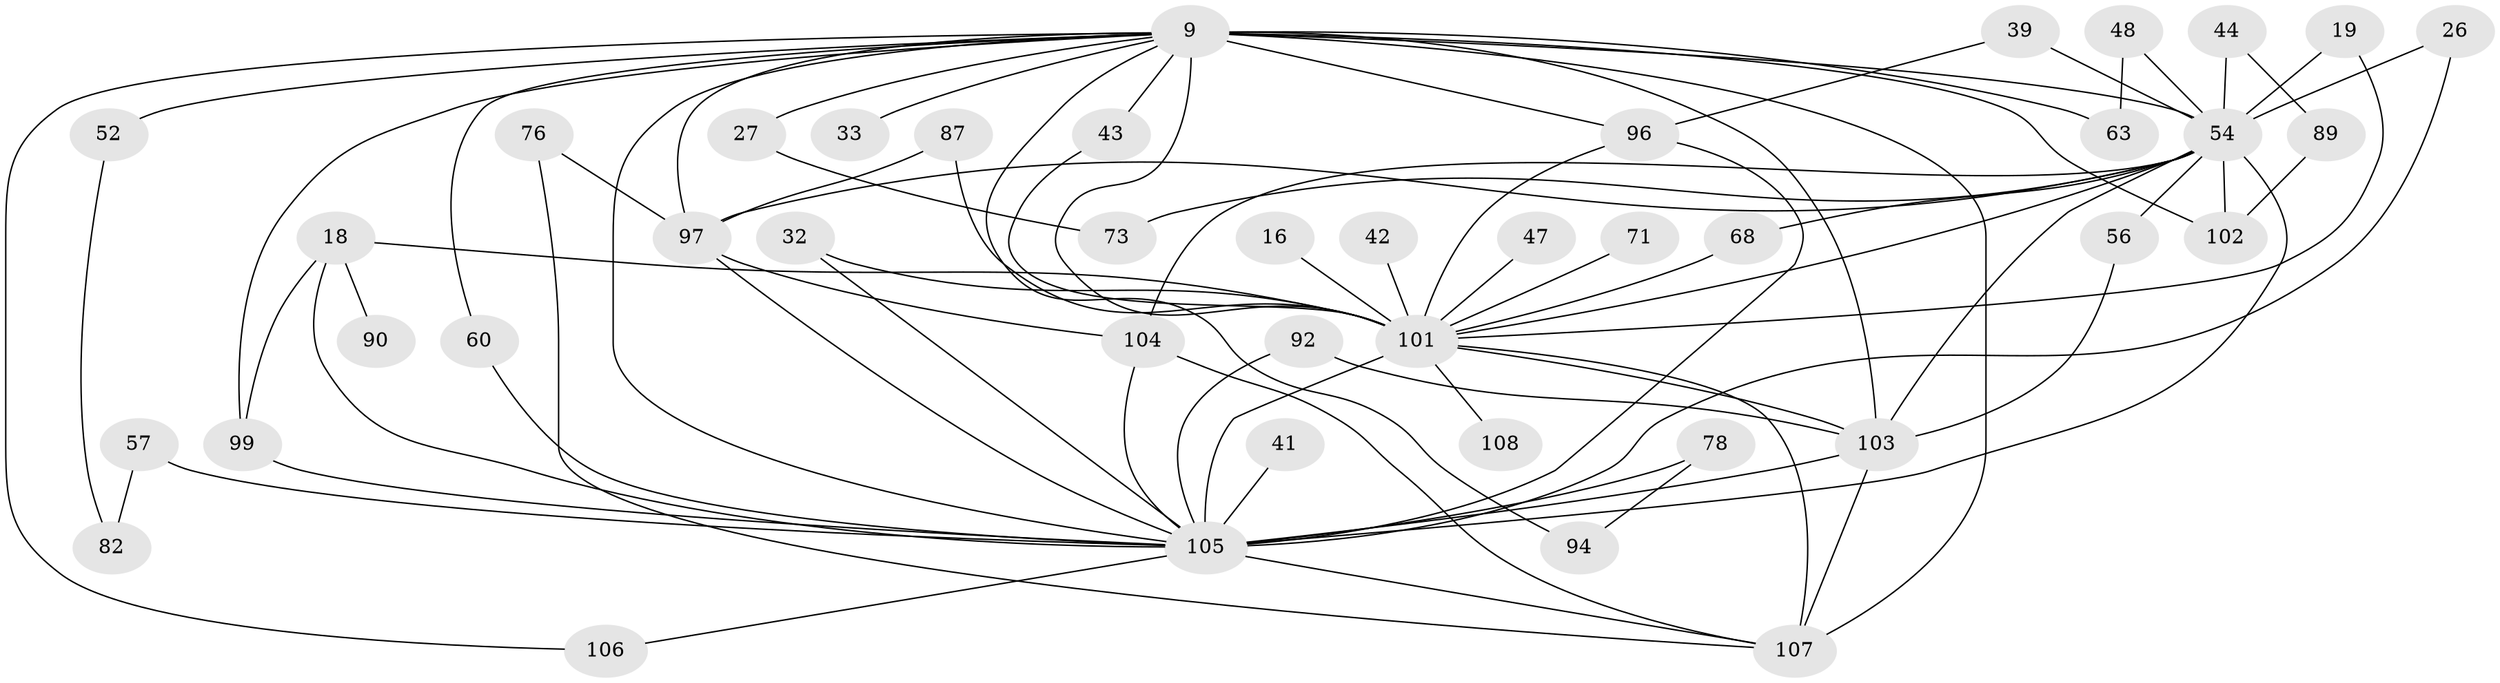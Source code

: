 // original degree distribution, {26: 0.009259259259259259, 20: 0.018518518518518517, 22: 0.018518518518518517, 19: 0.018518518518518517, 24: 0.009259259259259259, 23: 0.009259259259259259, 11: 0.009259259259259259, 5: 0.09259259259259259, 4: 0.10185185185185185, 6: 0.009259259259259259, 3: 0.2222222222222222, 2: 0.48148148148148145}
// Generated by graph-tools (version 1.1) at 2025/47/03/04/25 21:47:12]
// undirected, 43 vertices, 79 edges
graph export_dot {
graph [start="1"]
  node [color=gray90,style=filled];
  9 [super="+4+1"];
  16;
  18 [super="+15"];
  19;
  26;
  27;
  32;
  33;
  39;
  41;
  42;
  43;
  44;
  47;
  48;
  52;
  54 [super="+21+6"];
  56;
  57;
  60;
  63 [super="+37"];
  68;
  71;
  73;
  76;
  78 [super="+40"];
  82;
  87;
  89;
  90;
  92 [super="+85"];
  94;
  96 [super="+77+88"];
  97 [super="+14+55+91+67"];
  99 [super="+66"];
  101 [super="+30+93+36+95+8"];
  102 [super="+61+62+22"];
  103 [super="+100+10"];
  104 [super="+64"];
  105 [super="+80+5"];
  106;
  107 [super="+86+75"];
  108;
  9 -- 27 [weight=2];
  9 -- 43;
  9 -- 94;
  9 -- 103 [weight=7];
  9 -- 33 [weight=2];
  9 -- 97 [weight=9];
  9 -- 99 [weight=2];
  9 -- 52 [weight=2];
  9 -- 60;
  9 -- 102 [weight=4];
  9 -- 106;
  9 -- 63 [weight=3];
  9 -- 54 [weight=6];
  9 -- 101 [weight=8];
  9 -- 105 [weight=6];
  9 -- 96;
  9 -- 107 [weight=5];
  16 -- 101 [weight=3];
  18 -- 90 [weight=2];
  18 -- 99;
  18 -- 105 [weight=2];
  18 -- 101;
  19 -- 54;
  19 -- 101;
  26 -- 54;
  26 -- 105;
  27 -- 73;
  32 -- 105;
  32 -- 101;
  39 -- 54 [weight=2];
  39 -- 96;
  41 -- 105 [weight=2];
  42 -- 101 [weight=2];
  43 -- 101;
  44 -- 89;
  44 -- 54 [weight=2];
  47 -- 101 [weight=2];
  48 -- 63;
  48 -- 54;
  52 -- 82;
  54 -- 68;
  54 -- 73;
  54 -- 56 [weight=2];
  54 -- 102;
  54 -- 101 [weight=6];
  54 -- 103 [weight=3];
  54 -- 105 [weight=6];
  54 -- 97 [weight=3];
  54 -- 104 [weight=2];
  56 -- 103;
  57 -- 82;
  57 -- 105 [weight=2];
  60 -- 105;
  68 -- 101;
  71 -- 101 [weight=2];
  76 -- 97;
  76 -- 107;
  78 -- 94;
  78 -- 105 [weight=3];
  87 -- 101;
  87 -- 97;
  89 -- 102;
  92 -- 103;
  92 -- 105 [weight=2];
  96 -- 105;
  96 -- 101;
  97 -- 105 [weight=2];
  97 -- 104;
  99 -- 105 [weight=3];
  101 -- 108 [weight=2];
  101 -- 103 [weight=4];
  101 -- 105 [weight=6];
  101 -- 107 [weight=4];
  103 -- 105 [weight=4];
  103 -- 107;
  104 -- 105;
  104 -- 107;
  105 -- 106;
  105 -- 107 [weight=2];
}
